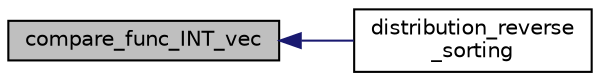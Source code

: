 digraph "compare_func_INT_vec"
{
  edge [fontname="Helvetica",fontsize="10",labelfontname="Helvetica",labelfontsize="10"];
  node [fontname="Helvetica",fontsize="10",shape=record];
  rankdir="LR";
  Node1 [label="compare_func_INT_vec",height=0.2,width=0.4,color="black", fillcolor="grey75", style="filled", fontcolor="black"];
  Node1 -> Node2 [dir="back",color="midnightblue",fontsize="10",style="solid",fontname="Helvetica"];
  Node2 [label="distribution_reverse\l_sorting",height=0.2,width=0.4,color="black", fillcolor="white", style="filled",URL="$d1/d08/tdo__refine_8_c.html#ab1b26f0f68b898ac92a61a98209a73d6"];
}
